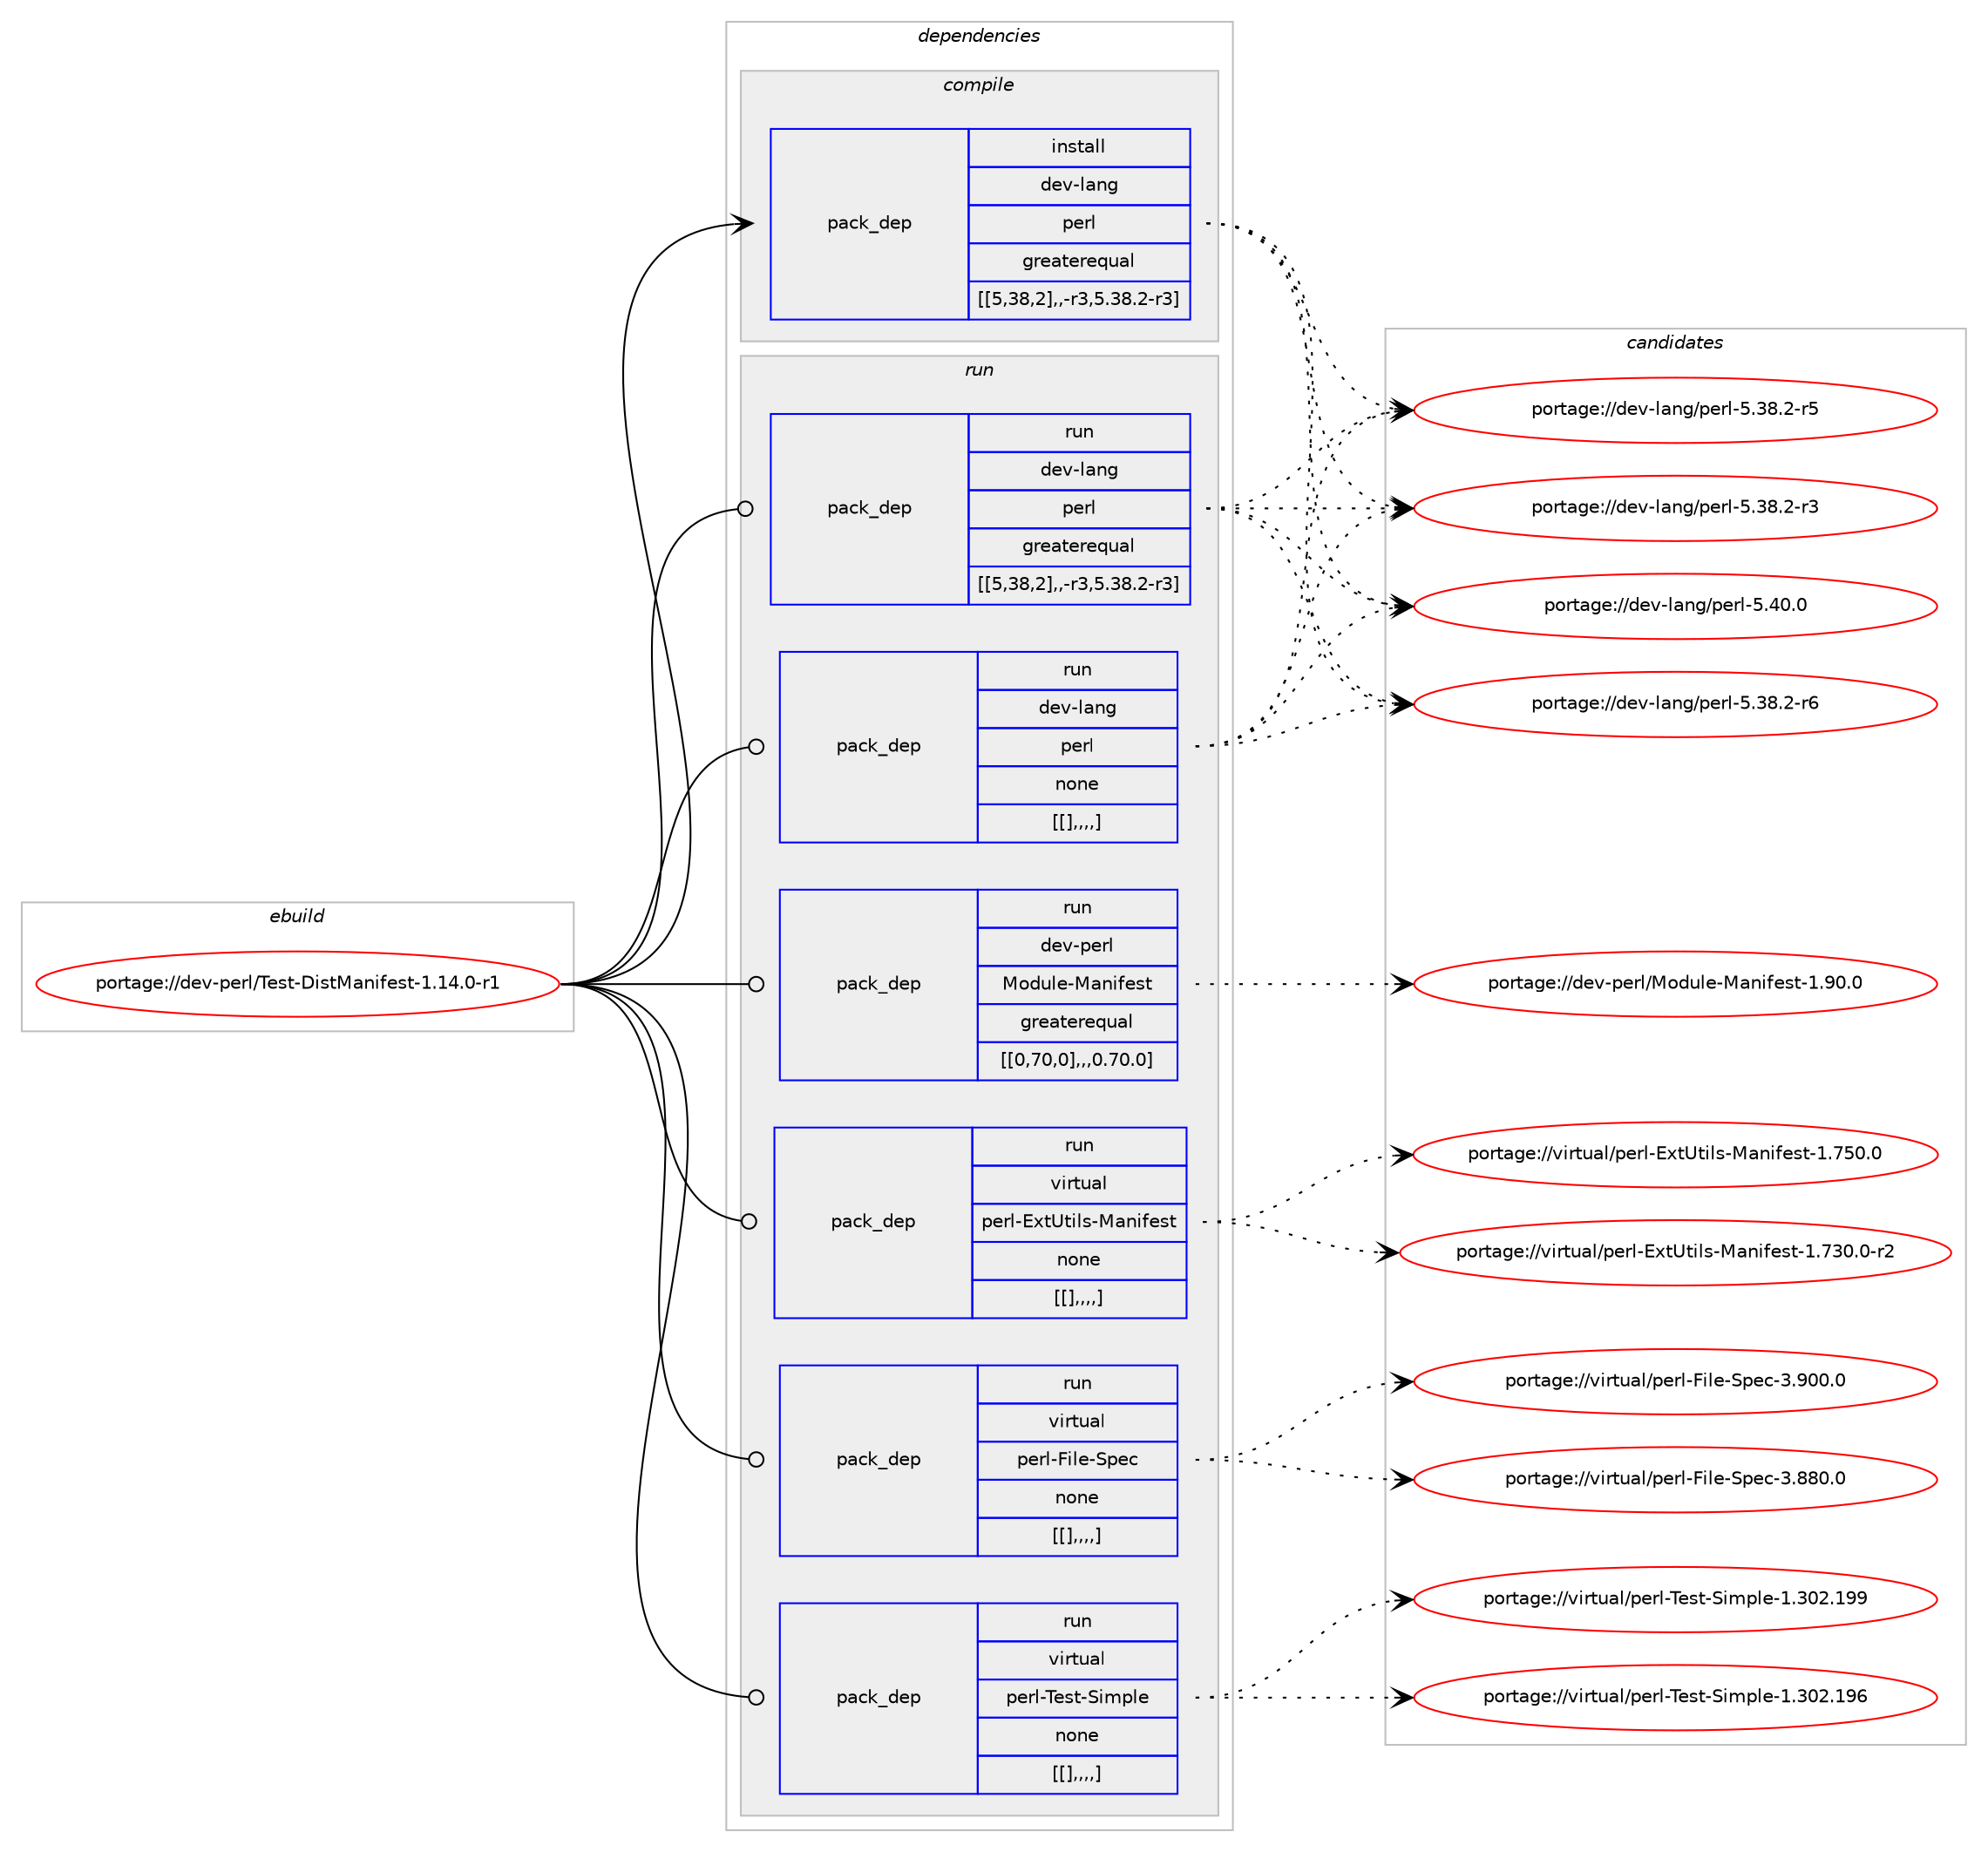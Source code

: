 digraph prolog {

# *************
# Graph options
# *************

newrank=true;
concentrate=true;
compound=true;
graph [rankdir=LR,fontname=Helvetica,fontsize=10,ranksep=1.5];#, ranksep=2.5, nodesep=0.2];
edge  [arrowhead=vee];
node  [fontname=Helvetica,fontsize=10];

# **********
# The ebuild
# **********

subgraph cluster_leftcol {
color=gray;
label=<<i>ebuild</i>>;
id [label="portage://dev-perl/Test-DistManifest-1.14.0-r1", color=red, width=4, href="../dev-perl/Test-DistManifest-1.14.0-r1.svg"];
}

# ****************
# The dependencies
# ****************

subgraph cluster_midcol {
color=gray;
label=<<i>dependencies</i>>;
subgraph cluster_compile {
fillcolor="#eeeeee";
style=filled;
label=<<i>compile</i>>;
subgraph pack106462 {
dependency138261 [label=<<TABLE BORDER="0" CELLBORDER="1" CELLSPACING="0" CELLPADDING="4" WIDTH="220"><TR><TD ROWSPAN="6" CELLPADDING="30">pack_dep</TD></TR><TR><TD WIDTH="110">install</TD></TR><TR><TD>dev-lang</TD></TR><TR><TD>perl</TD></TR><TR><TD>greaterequal</TD></TR><TR><TD>[[5,38,2],,-r3,5.38.2-r3]</TD></TR></TABLE>>, shape=none, color=blue];
}
id:e -> dependency138261:w [weight=20,style="solid",arrowhead="vee"];
}
subgraph cluster_compileandrun {
fillcolor="#eeeeee";
style=filled;
label=<<i>compile and run</i>>;
}
subgraph cluster_run {
fillcolor="#eeeeee";
style=filled;
label=<<i>run</i>>;
subgraph pack106463 {
dependency138262 [label=<<TABLE BORDER="0" CELLBORDER="1" CELLSPACING="0" CELLPADDING="4" WIDTH="220"><TR><TD ROWSPAN="6" CELLPADDING="30">pack_dep</TD></TR><TR><TD WIDTH="110">run</TD></TR><TR><TD>dev-lang</TD></TR><TR><TD>perl</TD></TR><TR><TD>greaterequal</TD></TR><TR><TD>[[5,38,2],,-r3,5.38.2-r3]</TD></TR></TABLE>>, shape=none, color=blue];
}
id:e -> dependency138262:w [weight=20,style="solid",arrowhead="odot"];
subgraph pack106464 {
dependency138263 [label=<<TABLE BORDER="0" CELLBORDER="1" CELLSPACING="0" CELLPADDING="4" WIDTH="220"><TR><TD ROWSPAN="6" CELLPADDING="30">pack_dep</TD></TR><TR><TD WIDTH="110">run</TD></TR><TR><TD>dev-lang</TD></TR><TR><TD>perl</TD></TR><TR><TD>none</TD></TR><TR><TD>[[],,,,]</TD></TR></TABLE>>, shape=none, color=blue];
}
id:e -> dependency138263:w [weight=20,style="solid",arrowhead="odot"];
subgraph pack106465 {
dependency138264 [label=<<TABLE BORDER="0" CELLBORDER="1" CELLSPACING="0" CELLPADDING="4" WIDTH="220"><TR><TD ROWSPAN="6" CELLPADDING="30">pack_dep</TD></TR><TR><TD WIDTH="110">run</TD></TR><TR><TD>dev-perl</TD></TR><TR><TD>Module-Manifest</TD></TR><TR><TD>greaterequal</TD></TR><TR><TD>[[0,70,0],,,0.70.0]</TD></TR></TABLE>>, shape=none, color=blue];
}
id:e -> dependency138264:w [weight=20,style="solid",arrowhead="odot"];
subgraph pack106466 {
dependency138265 [label=<<TABLE BORDER="0" CELLBORDER="1" CELLSPACING="0" CELLPADDING="4" WIDTH="220"><TR><TD ROWSPAN="6" CELLPADDING="30">pack_dep</TD></TR><TR><TD WIDTH="110">run</TD></TR><TR><TD>virtual</TD></TR><TR><TD>perl-ExtUtils-Manifest</TD></TR><TR><TD>none</TD></TR><TR><TD>[[],,,,]</TD></TR></TABLE>>, shape=none, color=blue];
}
id:e -> dependency138265:w [weight=20,style="solid",arrowhead="odot"];
subgraph pack106467 {
dependency138266 [label=<<TABLE BORDER="0" CELLBORDER="1" CELLSPACING="0" CELLPADDING="4" WIDTH="220"><TR><TD ROWSPAN="6" CELLPADDING="30">pack_dep</TD></TR><TR><TD WIDTH="110">run</TD></TR><TR><TD>virtual</TD></TR><TR><TD>perl-File-Spec</TD></TR><TR><TD>none</TD></TR><TR><TD>[[],,,,]</TD></TR></TABLE>>, shape=none, color=blue];
}
id:e -> dependency138266:w [weight=20,style="solid",arrowhead="odot"];
subgraph pack106468 {
dependency138267 [label=<<TABLE BORDER="0" CELLBORDER="1" CELLSPACING="0" CELLPADDING="4" WIDTH="220"><TR><TD ROWSPAN="6" CELLPADDING="30">pack_dep</TD></TR><TR><TD WIDTH="110">run</TD></TR><TR><TD>virtual</TD></TR><TR><TD>perl-Test-Simple</TD></TR><TR><TD>none</TD></TR><TR><TD>[[],,,,]</TD></TR></TABLE>>, shape=none, color=blue];
}
id:e -> dependency138267:w [weight=20,style="solid",arrowhead="odot"];
}
}

# **************
# The candidates
# **************

subgraph cluster_choices {
rank=same;
color=gray;
label=<<i>candidates</i>>;

subgraph choice106462 {
color=black;
nodesep=1;
choice10010111845108971101034711210111410845534652484648 [label="portage://dev-lang/perl-5.40.0", color=red, width=4,href="../dev-lang/perl-5.40.0.svg"];
choice100101118451089711010347112101114108455346515646504511454 [label="portage://dev-lang/perl-5.38.2-r6", color=red, width=4,href="../dev-lang/perl-5.38.2-r6.svg"];
choice100101118451089711010347112101114108455346515646504511453 [label="portage://dev-lang/perl-5.38.2-r5", color=red, width=4,href="../dev-lang/perl-5.38.2-r5.svg"];
choice100101118451089711010347112101114108455346515646504511451 [label="portage://dev-lang/perl-5.38.2-r3", color=red, width=4,href="../dev-lang/perl-5.38.2-r3.svg"];
dependency138261:e -> choice10010111845108971101034711210111410845534652484648:w [style=dotted,weight="100"];
dependency138261:e -> choice100101118451089711010347112101114108455346515646504511454:w [style=dotted,weight="100"];
dependency138261:e -> choice100101118451089711010347112101114108455346515646504511453:w [style=dotted,weight="100"];
dependency138261:e -> choice100101118451089711010347112101114108455346515646504511451:w [style=dotted,weight="100"];
}
subgraph choice106463 {
color=black;
nodesep=1;
choice10010111845108971101034711210111410845534652484648 [label="portage://dev-lang/perl-5.40.0", color=red, width=4,href="../dev-lang/perl-5.40.0.svg"];
choice100101118451089711010347112101114108455346515646504511454 [label="portage://dev-lang/perl-5.38.2-r6", color=red, width=4,href="../dev-lang/perl-5.38.2-r6.svg"];
choice100101118451089711010347112101114108455346515646504511453 [label="portage://dev-lang/perl-5.38.2-r5", color=red, width=4,href="../dev-lang/perl-5.38.2-r5.svg"];
choice100101118451089711010347112101114108455346515646504511451 [label="portage://dev-lang/perl-5.38.2-r3", color=red, width=4,href="../dev-lang/perl-5.38.2-r3.svg"];
dependency138262:e -> choice10010111845108971101034711210111410845534652484648:w [style=dotted,weight="100"];
dependency138262:e -> choice100101118451089711010347112101114108455346515646504511454:w [style=dotted,weight="100"];
dependency138262:e -> choice100101118451089711010347112101114108455346515646504511453:w [style=dotted,weight="100"];
dependency138262:e -> choice100101118451089711010347112101114108455346515646504511451:w [style=dotted,weight="100"];
}
subgraph choice106464 {
color=black;
nodesep=1;
choice10010111845108971101034711210111410845534652484648 [label="portage://dev-lang/perl-5.40.0", color=red, width=4,href="../dev-lang/perl-5.40.0.svg"];
choice100101118451089711010347112101114108455346515646504511454 [label="portage://dev-lang/perl-5.38.2-r6", color=red, width=4,href="../dev-lang/perl-5.38.2-r6.svg"];
choice100101118451089711010347112101114108455346515646504511453 [label="portage://dev-lang/perl-5.38.2-r5", color=red, width=4,href="../dev-lang/perl-5.38.2-r5.svg"];
choice100101118451089711010347112101114108455346515646504511451 [label="portage://dev-lang/perl-5.38.2-r3", color=red, width=4,href="../dev-lang/perl-5.38.2-r3.svg"];
dependency138263:e -> choice10010111845108971101034711210111410845534652484648:w [style=dotted,weight="100"];
dependency138263:e -> choice100101118451089711010347112101114108455346515646504511454:w [style=dotted,weight="100"];
dependency138263:e -> choice100101118451089711010347112101114108455346515646504511453:w [style=dotted,weight="100"];
dependency138263:e -> choice100101118451089711010347112101114108455346515646504511451:w [style=dotted,weight="100"];
}
subgraph choice106465 {
color=black;
nodesep=1;
choice10010111845112101114108477711110011710810145779711010510210111511645494657484648 [label="portage://dev-perl/Module-Manifest-1.90.0", color=red, width=4,href="../dev-perl/Module-Manifest-1.90.0.svg"];
dependency138264:e -> choice10010111845112101114108477711110011710810145779711010510210111511645494657484648:w [style=dotted,weight="100"];
}
subgraph choice106466 {
color=black;
nodesep=1;
choice11810511411611797108471121011141084569120116851161051081154577971101051021011151164549465553484648 [label="portage://virtual/perl-ExtUtils-Manifest-1.750.0", color=red, width=4,href="../virtual/perl-ExtUtils-Manifest-1.750.0.svg"];
choice118105114116117971084711210111410845691201168511610510811545779711010510210111511645494655514846484511450 [label="portage://virtual/perl-ExtUtils-Manifest-1.730.0-r2", color=red, width=4,href="../virtual/perl-ExtUtils-Manifest-1.730.0-r2.svg"];
dependency138265:e -> choice11810511411611797108471121011141084569120116851161051081154577971101051021011151164549465553484648:w [style=dotted,weight="100"];
dependency138265:e -> choice118105114116117971084711210111410845691201168511610510811545779711010510210111511645494655514846484511450:w [style=dotted,weight="100"];
}
subgraph choice106467 {
color=black;
nodesep=1;
choice118105114116117971084711210111410845701051081014583112101994551465748484648 [label="portage://virtual/perl-File-Spec-3.900.0", color=red, width=4,href="../virtual/perl-File-Spec-3.900.0.svg"];
choice118105114116117971084711210111410845701051081014583112101994551465656484648 [label="portage://virtual/perl-File-Spec-3.880.0", color=red, width=4,href="../virtual/perl-File-Spec-3.880.0.svg"];
dependency138266:e -> choice118105114116117971084711210111410845701051081014583112101994551465748484648:w [style=dotted,weight="100"];
dependency138266:e -> choice118105114116117971084711210111410845701051081014583112101994551465656484648:w [style=dotted,weight="100"];
}
subgraph choice106468 {
color=black;
nodesep=1;
choice11810511411611797108471121011141084584101115116458310510911210810145494651485046495757 [label="portage://virtual/perl-Test-Simple-1.302.199", color=red, width=4,href="../virtual/perl-Test-Simple-1.302.199.svg"];
choice11810511411611797108471121011141084584101115116458310510911210810145494651485046495754 [label="portage://virtual/perl-Test-Simple-1.302.196", color=red, width=4,href="../virtual/perl-Test-Simple-1.302.196.svg"];
dependency138267:e -> choice11810511411611797108471121011141084584101115116458310510911210810145494651485046495757:w [style=dotted,weight="100"];
dependency138267:e -> choice11810511411611797108471121011141084584101115116458310510911210810145494651485046495754:w [style=dotted,weight="100"];
}
}

}
